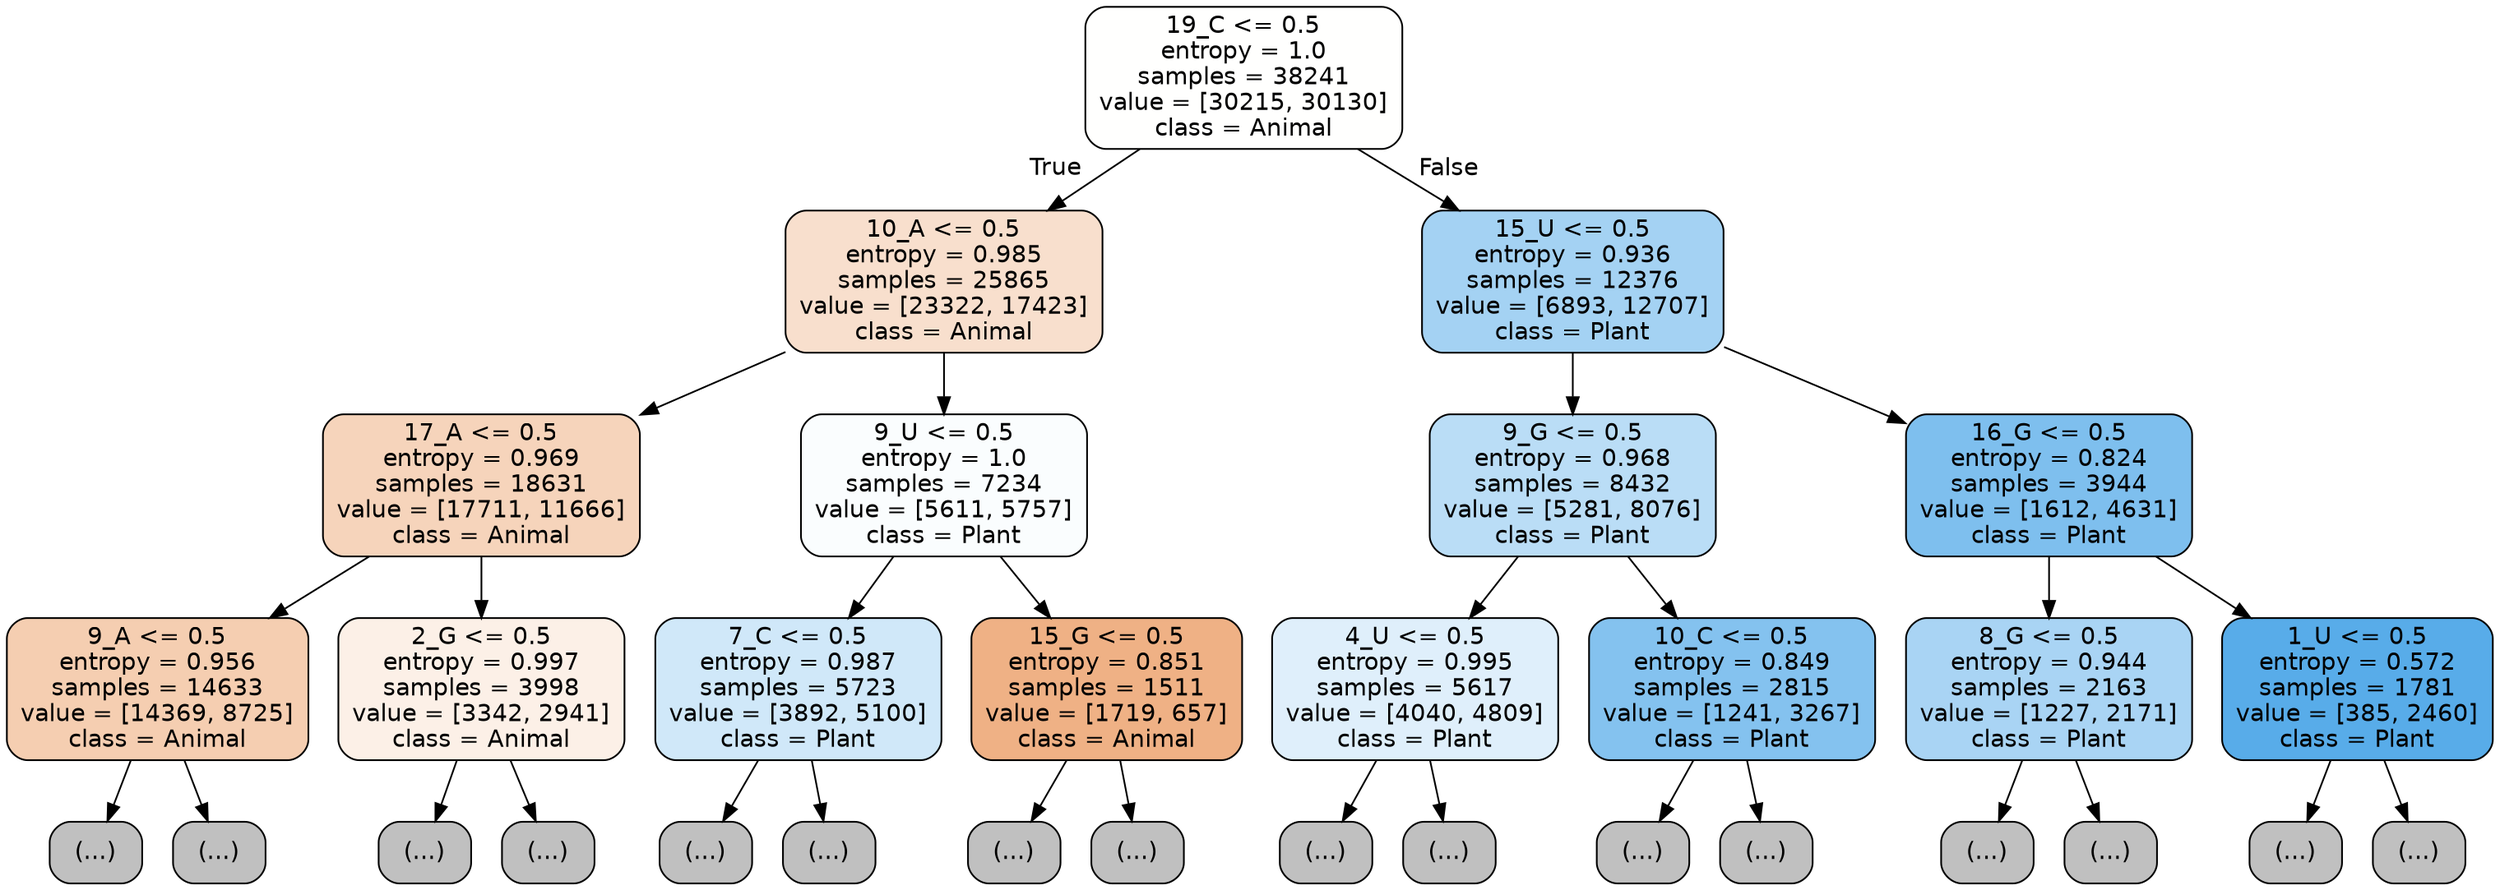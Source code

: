 digraph Tree {
node [shape=box, style="filled, rounded", color="black", fontname="helvetica"] ;
edge [fontname="helvetica"] ;
0 [label="19_C <= 0.5\nentropy = 1.0\nsamples = 38241\nvalue = [30215, 30130]\nclass = Animal", fillcolor="#fffffe"] ;
1 [label="10_A <= 0.5\nentropy = 0.985\nsamples = 25865\nvalue = [23322, 17423]\nclass = Animal", fillcolor="#f8dfcd"] ;
0 -> 1 [labeldistance=2.5, labelangle=45, headlabel="True"] ;
2 [label="17_A <= 0.5\nentropy = 0.969\nsamples = 18631\nvalue = [17711, 11666]\nclass = Animal", fillcolor="#f6d4bb"] ;
1 -> 2 ;
3 [label="9_A <= 0.5\nentropy = 0.956\nsamples = 14633\nvalue = [14369, 8725]\nclass = Animal", fillcolor="#f5ceb1"] ;
2 -> 3 ;
4 [label="(...)", fillcolor="#C0C0C0"] ;
3 -> 4 ;
5775 [label="(...)", fillcolor="#C0C0C0"] ;
3 -> 5775 ;
7524 [label="2_G <= 0.5\nentropy = 0.997\nsamples = 3998\nvalue = [3342, 2941]\nclass = Animal", fillcolor="#fcf0e7"] ;
2 -> 7524 ;
7525 [label="(...)", fillcolor="#C0C0C0"] ;
7524 -> 7525 ;
8998 [label="(...)", fillcolor="#C0C0C0"] ;
7524 -> 8998 ;
9615 [label="9_U <= 0.5\nentropy = 1.0\nsamples = 7234\nvalue = [5611, 5757]\nclass = Plant", fillcolor="#fafdfe"] ;
1 -> 9615 ;
9616 [label="7_C <= 0.5\nentropy = 0.987\nsamples = 5723\nvalue = [3892, 5100]\nclass = Plant", fillcolor="#d0e8f9"] ;
9615 -> 9616 ;
9617 [label="(...)", fillcolor="#C0C0C0"] ;
9616 -> 9617 ;
11698 [label="(...)", fillcolor="#C0C0C0"] ;
9616 -> 11698 ;
12203 [label="15_G <= 0.5\nentropy = 0.851\nsamples = 1511\nvalue = [1719, 657]\nclass = Animal", fillcolor="#efb185"] ;
9615 -> 12203 ;
12204 [label="(...)", fillcolor="#C0C0C0"] ;
12203 -> 12204 ;
12735 [label="(...)", fillcolor="#C0C0C0"] ;
12203 -> 12735 ;
12906 [label="15_U <= 0.5\nentropy = 0.936\nsamples = 12376\nvalue = [6893, 12707]\nclass = Plant", fillcolor="#a4d2f3"] ;
0 -> 12906 [labeldistance=2.5, labelangle=-45, headlabel="False"] ;
12907 [label="9_G <= 0.5\nentropy = 0.968\nsamples = 8432\nvalue = [5281, 8076]\nclass = Plant", fillcolor="#baddf6"] ;
12906 -> 12907 ;
12908 [label="4_U <= 0.5\nentropy = 0.995\nsamples = 5617\nvalue = [4040, 4809]\nclass = Plant", fillcolor="#dfeffb"] ;
12907 -> 12908 ;
12909 [label="(...)", fillcolor="#C0C0C0"] ;
12908 -> 12909 ;
14678 [label="(...)", fillcolor="#C0C0C0"] ;
12908 -> 14678 ;
15193 [label="10_C <= 0.5\nentropy = 0.849\nsamples = 2815\nvalue = [1241, 3267]\nclass = Plant", fillcolor="#84c2ef"] ;
12907 -> 15193 ;
15194 [label="(...)", fillcolor="#C0C0C0"] ;
15193 -> 15194 ;
15819 [label="(...)", fillcolor="#C0C0C0"] ;
15193 -> 15819 ;
16032 [label="16_G <= 0.5\nentropy = 0.824\nsamples = 3944\nvalue = [1612, 4631]\nclass = Plant", fillcolor="#7ebfee"] ;
12906 -> 16032 ;
16033 [label="8_G <= 0.5\nentropy = 0.944\nsamples = 2163\nvalue = [1227, 2171]\nclass = Plant", fillcolor="#a9d4f4"] ;
16032 -> 16033 ;
16034 [label="(...)", fillcolor="#C0C0C0"] ;
16033 -> 16034 ;
16585 [label="(...)", fillcolor="#C0C0C0"] ;
16033 -> 16585 ;
16768 [label="1_U <= 0.5\nentropy = 0.572\nsamples = 1781\nvalue = [385, 2460]\nclass = Plant", fillcolor="#58ace9"] ;
16032 -> 16768 ;
16769 [label="(...)", fillcolor="#C0C0C0"] ;
16768 -> 16769 ;
16950 [label="(...)", fillcolor="#C0C0C0"] ;
16768 -> 16950 ;
}